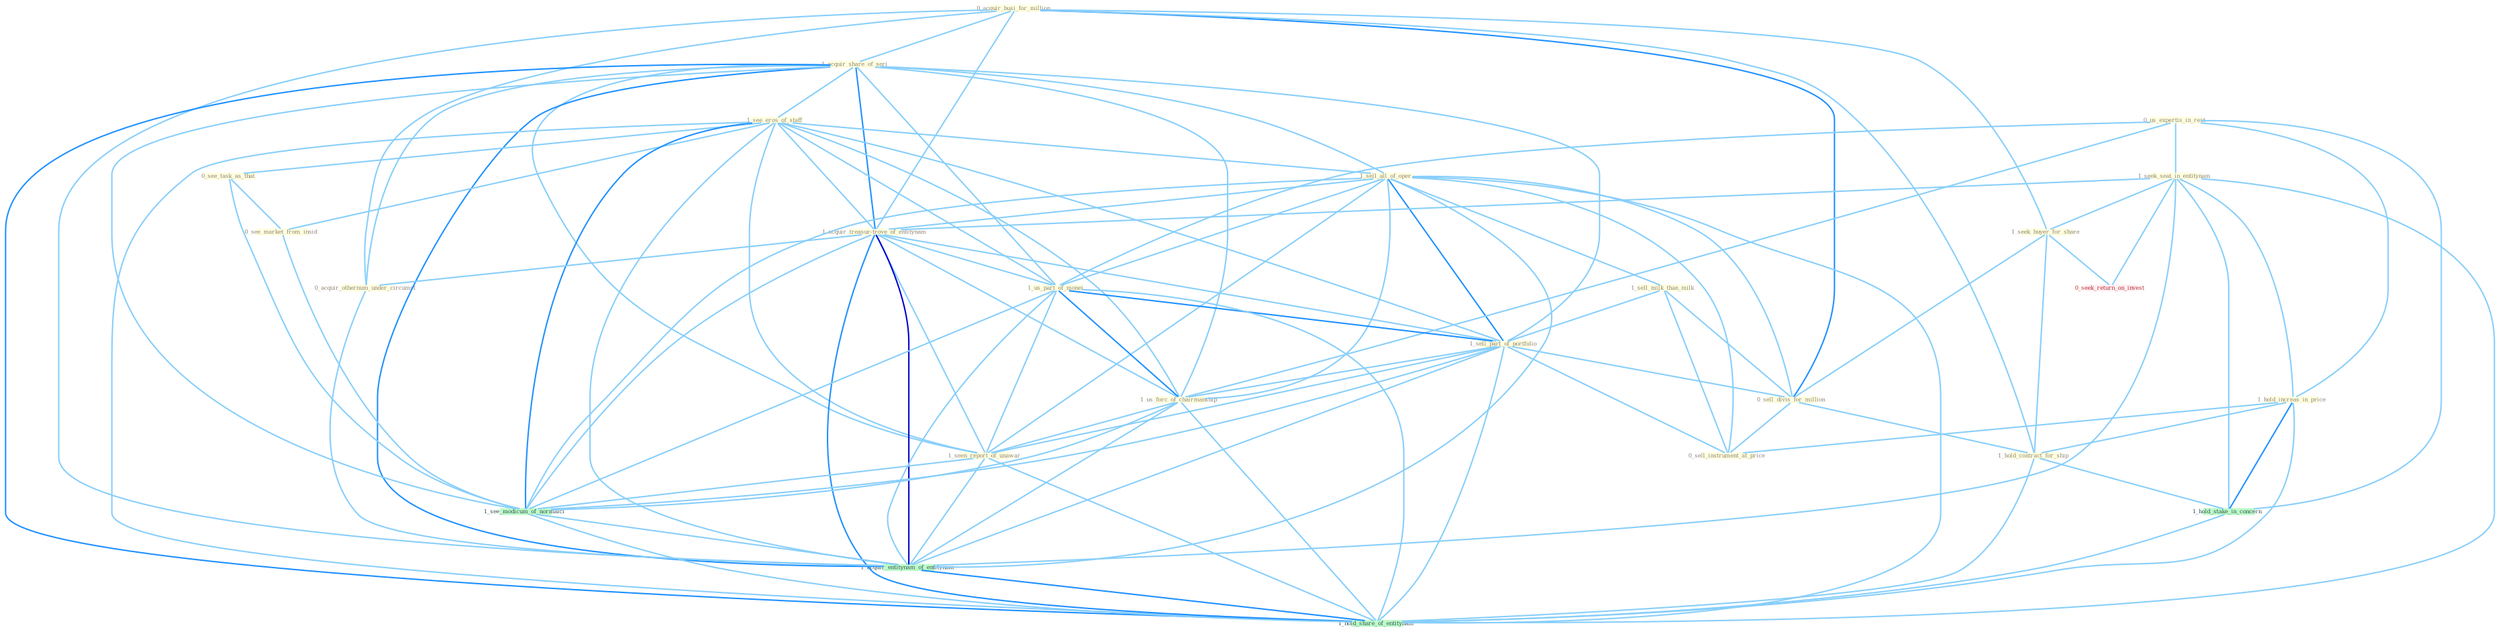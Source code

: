Graph G{ 
    node
    [shape=polygon,style=filled,width=.5,height=.06,color="#BDFCC9",fixedsize=true,fontsize=4,
    fontcolor="#2f4f4f"];
    {node
    [color="#ffffe0", fontcolor="#8b7d6b"] "0_acquir_busi_for_million " "1_acquir_share_of_seri " "1_see_eros_of_staff " "0_see_task_as_that " "1_sell_all_of_oper " "0_us_expertis_in_rest " "1_seek_seat_in_entitynam " "1_acquir_treasur-trove_of_entitynam " "1_sell_milk_than_milk " "1_seek_buyer_for_share " "1_us_part_of_monei " "0_acquir_othernum_under_circumst " "1_sell_part_of_portfolio " "1_hold_increas_in_price " "0_sell_divis_for_million " "1_us_forc_of_chairmanship " "0_sell_instrument_at_price " "1_hold_contract_for_ship " "1_seen_report_of_unawar " "0_see_market_from_insid "}
{node [color="#fff0f5", fontcolor="#b22222"] "0_seek_return_on_invest "}
edge [color="#B0E2FF"];

	"0_acquir_busi_for_million " -- "1_acquir_share_of_seri " [w="1", color="#87cefa" ];
	"0_acquir_busi_for_million " -- "1_acquir_treasur-trove_of_entitynam " [w="1", color="#87cefa" ];
	"0_acquir_busi_for_million " -- "1_seek_buyer_for_share " [w="1", color="#87cefa" ];
	"0_acquir_busi_for_million " -- "0_acquir_othernum_under_circumst " [w="1", color="#87cefa" ];
	"0_acquir_busi_for_million " -- "0_sell_divis_for_million " [w="2", color="#1e90ff" , len=0.8];
	"0_acquir_busi_for_million " -- "1_hold_contract_for_ship " [w="1", color="#87cefa" ];
	"0_acquir_busi_for_million " -- "1_acquir_entitynam_of_entitynam " [w="1", color="#87cefa" ];
	"1_acquir_share_of_seri " -- "1_see_eros_of_staff " [w="1", color="#87cefa" ];
	"1_acquir_share_of_seri " -- "1_sell_all_of_oper " [w="1", color="#87cefa" ];
	"1_acquir_share_of_seri " -- "1_acquir_treasur-trove_of_entitynam " [w="2", color="#1e90ff" , len=0.8];
	"1_acquir_share_of_seri " -- "1_us_part_of_monei " [w="1", color="#87cefa" ];
	"1_acquir_share_of_seri " -- "0_acquir_othernum_under_circumst " [w="1", color="#87cefa" ];
	"1_acquir_share_of_seri " -- "1_sell_part_of_portfolio " [w="1", color="#87cefa" ];
	"1_acquir_share_of_seri " -- "1_us_forc_of_chairmanship " [w="1", color="#87cefa" ];
	"1_acquir_share_of_seri " -- "1_seen_report_of_unawar " [w="1", color="#87cefa" ];
	"1_acquir_share_of_seri " -- "1_see_modicum_of_normalci " [w="1", color="#87cefa" ];
	"1_acquir_share_of_seri " -- "1_acquir_entitynam_of_entitynam " [w="2", color="#1e90ff" , len=0.8];
	"1_acquir_share_of_seri " -- "1_hold_share_of_entitynam " [w="2", color="#1e90ff" , len=0.8];
	"1_see_eros_of_staff " -- "0_see_task_as_that " [w="1", color="#87cefa" ];
	"1_see_eros_of_staff " -- "1_sell_all_of_oper " [w="1", color="#87cefa" ];
	"1_see_eros_of_staff " -- "1_acquir_treasur-trove_of_entitynam " [w="1", color="#87cefa" ];
	"1_see_eros_of_staff " -- "1_us_part_of_monei " [w="1", color="#87cefa" ];
	"1_see_eros_of_staff " -- "1_sell_part_of_portfolio " [w="1", color="#87cefa" ];
	"1_see_eros_of_staff " -- "1_us_forc_of_chairmanship " [w="1", color="#87cefa" ];
	"1_see_eros_of_staff " -- "1_seen_report_of_unawar " [w="1", color="#87cefa" ];
	"1_see_eros_of_staff " -- "0_see_market_from_insid " [w="1", color="#87cefa" ];
	"1_see_eros_of_staff " -- "1_see_modicum_of_normalci " [w="2", color="#1e90ff" , len=0.8];
	"1_see_eros_of_staff " -- "1_acquir_entitynam_of_entitynam " [w="1", color="#87cefa" ];
	"1_see_eros_of_staff " -- "1_hold_share_of_entitynam " [w="1", color="#87cefa" ];
	"0_see_task_as_that " -- "0_see_market_from_insid " [w="1", color="#87cefa" ];
	"0_see_task_as_that " -- "1_see_modicum_of_normalci " [w="1", color="#87cefa" ];
	"1_sell_all_of_oper " -- "1_acquir_treasur-trove_of_entitynam " [w="1", color="#87cefa" ];
	"1_sell_all_of_oper " -- "1_sell_milk_than_milk " [w="1", color="#87cefa" ];
	"1_sell_all_of_oper " -- "1_us_part_of_monei " [w="1", color="#87cefa" ];
	"1_sell_all_of_oper " -- "1_sell_part_of_portfolio " [w="2", color="#1e90ff" , len=0.8];
	"1_sell_all_of_oper " -- "0_sell_divis_for_million " [w="1", color="#87cefa" ];
	"1_sell_all_of_oper " -- "1_us_forc_of_chairmanship " [w="1", color="#87cefa" ];
	"1_sell_all_of_oper " -- "0_sell_instrument_at_price " [w="1", color="#87cefa" ];
	"1_sell_all_of_oper " -- "1_seen_report_of_unawar " [w="1", color="#87cefa" ];
	"1_sell_all_of_oper " -- "1_see_modicum_of_normalci " [w="1", color="#87cefa" ];
	"1_sell_all_of_oper " -- "1_acquir_entitynam_of_entitynam " [w="1", color="#87cefa" ];
	"1_sell_all_of_oper " -- "1_hold_share_of_entitynam " [w="1", color="#87cefa" ];
	"0_us_expertis_in_rest " -- "1_seek_seat_in_entitynam " [w="1", color="#87cefa" ];
	"0_us_expertis_in_rest " -- "1_us_part_of_monei " [w="1", color="#87cefa" ];
	"0_us_expertis_in_rest " -- "1_hold_increas_in_price " [w="1", color="#87cefa" ];
	"0_us_expertis_in_rest " -- "1_us_forc_of_chairmanship " [w="1", color="#87cefa" ];
	"0_us_expertis_in_rest " -- "1_hold_stake_in_concern " [w="1", color="#87cefa" ];
	"1_seek_seat_in_entitynam " -- "1_acquir_treasur-trove_of_entitynam " [w="1", color="#87cefa" ];
	"1_seek_seat_in_entitynam " -- "1_seek_buyer_for_share " [w="1", color="#87cefa" ];
	"1_seek_seat_in_entitynam " -- "1_hold_increas_in_price " [w="1", color="#87cefa" ];
	"1_seek_seat_in_entitynam " -- "1_hold_stake_in_concern " [w="1", color="#87cefa" ];
	"1_seek_seat_in_entitynam " -- "0_seek_return_on_invest " [w="1", color="#87cefa" ];
	"1_seek_seat_in_entitynam " -- "1_acquir_entitynam_of_entitynam " [w="1", color="#87cefa" ];
	"1_seek_seat_in_entitynam " -- "1_hold_share_of_entitynam " [w="1", color="#87cefa" ];
	"1_acquir_treasur-trove_of_entitynam " -- "1_us_part_of_monei " [w="1", color="#87cefa" ];
	"1_acquir_treasur-trove_of_entitynam " -- "0_acquir_othernum_under_circumst " [w="1", color="#87cefa" ];
	"1_acquir_treasur-trove_of_entitynam " -- "1_sell_part_of_portfolio " [w="1", color="#87cefa" ];
	"1_acquir_treasur-trove_of_entitynam " -- "1_us_forc_of_chairmanship " [w="1", color="#87cefa" ];
	"1_acquir_treasur-trove_of_entitynam " -- "1_seen_report_of_unawar " [w="1", color="#87cefa" ];
	"1_acquir_treasur-trove_of_entitynam " -- "1_see_modicum_of_normalci " [w="1", color="#87cefa" ];
	"1_acquir_treasur-trove_of_entitynam " -- "1_acquir_entitynam_of_entitynam " [w="3", color="#0000cd" , len=0.6];
	"1_acquir_treasur-trove_of_entitynam " -- "1_hold_share_of_entitynam " [w="2", color="#1e90ff" , len=0.8];
	"1_sell_milk_than_milk " -- "1_sell_part_of_portfolio " [w="1", color="#87cefa" ];
	"1_sell_milk_than_milk " -- "0_sell_divis_for_million " [w="1", color="#87cefa" ];
	"1_sell_milk_than_milk " -- "0_sell_instrument_at_price " [w="1", color="#87cefa" ];
	"1_seek_buyer_for_share " -- "0_sell_divis_for_million " [w="1", color="#87cefa" ];
	"1_seek_buyer_for_share " -- "1_hold_contract_for_ship " [w="1", color="#87cefa" ];
	"1_seek_buyer_for_share " -- "0_seek_return_on_invest " [w="1", color="#87cefa" ];
	"1_us_part_of_monei " -- "1_sell_part_of_portfolio " [w="2", color="#1e90ff" , len=0.8];
	"1_us_part_of_monei " -- "1_us_forc_of_chairmanship " [w="2", color="#1e90ff" , len=0.8];
	"1_us_part_of_monei " -- "1_seen_report_of_unawar " [w="1", color="#87cefa" ];
	"1_us_part_of_monei " -- "1_see_modicum_of_normalci " [w="1", color="#87cefa" ];
	"1_us_part_of_monei " -- "1_acquir_entitynam_of_entitynam " [w="1", color="#87cefa" ];
	"1_us_part_of_monei " -- "1_hold_share_of_entitynam " [w="1", color="#87cefa" ];
	"0_acquir_othernum_under_circumst " -- "1_acquir_entitynam_of_entitynam " [w="1", color="#87cefa" ];
	"1_sell_part_of_portfolio " -- "0_sell_divis_for_million " [w="1", color="#87cefa" ];
	"1_sell_part_of_portfolio " -- "1_us_forc_of_chairmanship " [w="1", color="#87cefa" ];
	"1_sell_part_of_portfolio " -- "0_sell_instrument_at_price " [w="1", color="#87cefa" ];
	"1_sell_part_of_portfolio " -- "1_seen_report_of_unawar " [w="1", color="#87cefa" ];
	"1_sell_part_of_portfolio " -- "1_see_modicum_of_normalci " [w="1", color="#87cefa" ];
	"1_sell_part_of_portfolio " -- "1_acquir_entitynam_of_entitynam " [w="1", color="#87cefa" ];
	"1_sell_part_of_portfolio " -- "1_hold_share_of_entitynam " [w="1", color="#87cefa" ];
	"1_hold_increas_in_price " -- "0_sell_instrument_at_price " [w="1", color="#87cefa" ];
	"1_hold_increas_in_price " -- "1_hold_contract_for_ship " [w="1", color="#87cefa" ];
	"1_hold_increas_in_price " -- "1_hold_stake_in_concern " [w="2", color="#1e90ff" , len=0.8];
	"1_hold_increas_in_price " -- "1_hold_share_of_entitynam " [w="1", color="#87cefa" ];
	"0_sell_divis_for_million " -- "0_sell_instrument_at_price " [w="1", color="#87cefa" ];
	"0_sell_divis_for_million " -- "1_hold_contract_for_ship " [w="1", color="#87cefa" ];
	"1_us_forc_of_chairmanship " -- "1_seen_report_of_unawar " [w="1", color="#87cefa" ];
	"1_us_forc_of_chairmanship " -- "1_see_modicum_of_normalci " [w="1", color="#87cefa" ];
	"1_us_forc_of_chairmanship " -- "1_acquir_entitynam_of_entitynam " [w="1", color="#87cefa" ];
	"1_us_forc_of_chairmanship " -- "1_hold_share_of_entitynam " [w="1", color="#87cefa" ];
	"1_hold_contract_for_ship " -- "1_hold_stake_in_concern " [w="1", color="#87cefa" ];
	"1_hold_contract_for_ship " -- "1_hold_share_of_entitynam " [w="1", color="#87cefa" ];
	"1_seen_report_of_unawar " -- "1_see_modicum_of_normalci " [w="1", color="#87cefa" ];
	"1_seen_report_of_unawar " -- "1_acquir_entitynam_of_entitynam " [w="1", color="#87cefa" ];
	"1_seen_report_of_unawar " -- "1_hold_share_of_entitynam " [w="1", color="#87cefa" ];
	"0_see_market_from_insid " -- "1_see_modicum_of_normalci " [w="1", color="#87cefa" ];
	"1_hold_stake_in_concern " -- "1_hold_share_of_entitynam " [w="1", color="#87cefa" ];
	"1_see_modicum_of_normalci " -- "1_acquir_entitynam_of_entitynam " [w="1", color="#87cefa" ];
	"1_see_modicum_of_normalci " -- "1_hold_share_of_entitynam " [w="1", color="#87cefa" ];
	"1_acquir_entitynam_of_entitynam " -- "1_hold_share_of_entitynam " [w="2", color="#1e90ff" , len=0.8];
}